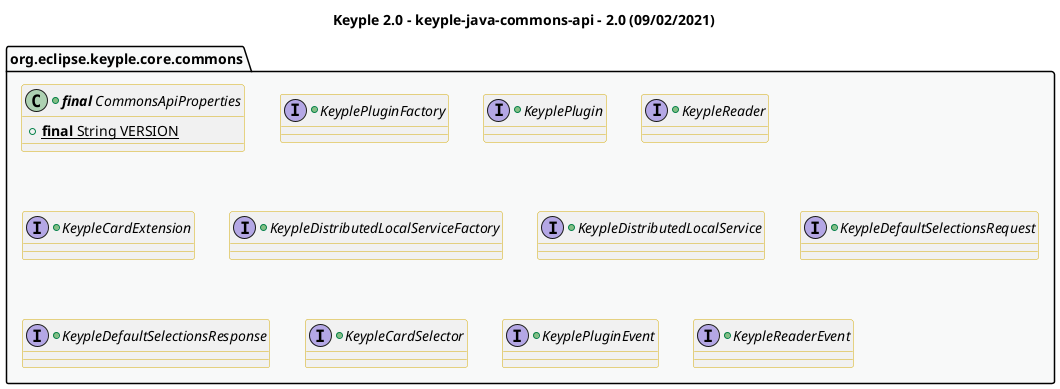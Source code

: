 @startuml
title
    Keyple 2.0 - keyple-java-commons-api - 2.0 (09/02/2021)
end title

' == THEME ==

'Couleurs issues de : https://htmlcolorcodes.com/fr/tableau-de-couleur/tableau-de-couleur-design-plat/
!define C_GREY1 F8F9F9
!define C_GREY2 F2F3F4
!define C_GREY3 E5E7E9
!define C_GREY4 D7DBDD
!define C_GREY5 CACFD2
!define C_GREY6 BDC3C7
!define C_LINK 3498DB
!define C_USE 27AE60

skinparam Shadowing false
skinparam ClassFontStyle italic
skinparam ClassBorderColor #D4AC0D
skinparam stereotypeABorderColor #A9DCDF
skinparam stereotypeIBorderColor #B4A7E5
skinparam stereotypeCBorderColor #ADD1B2
skinparam stereotypeEBorderColor #EB93DF
' Red
skinparam ClassBackgroundColor<<red>> #FDEDEC
skinparam ClassBorderColor<<red>> #E74C3C
hide <<red>> stereotype
' Purple
skinparam ClassBackgroundColor<<purple>> #F4ECF7
skinparam ClassBorderColor<<purple>> #8E44AD
hide <<purple>> stereotype
' blue
skinparam ClassBackgroundColor<<blue>> #EBF5FB
skinparam ClassBorderColor<<blue>> #3498DB
hide <<blue>> stereotype
' Green
skinparam ClassBackgroundColor<<green>> #E9F7EF
skinparam ClassBorderColor<<green>> #27AE60
hide <<green>> stereotype
' Grey
skinparam ClassBackgroundColor<<grey>> #EAECEE
skinparam ClassBorderColor<<grey>> #2C3E50
hide <<grey>> stereotype

' == CONTENT ==


package "org.eclipse.keyple.core.commons" as api {
    +class "**final** CommonsApiProperties" as ApiProperties {
        +{static} **final** String VERSION
    }
    +interface KeyplePluginFactory {
    }
    +interface KeyplePlugin {
    }
    +interface KeypleReader {
    }
    +interface KeypleCardExtension {
    }
    +interface KeypleDistributedLocalServiceFactory {
    }
    +interface KeypleDistributedLocalService {
    }
    +interface KeypleDefaultSelectionsRequest {
    }
    +interface KeypleDefaultSelectionsResponse {
    }
    +interface KeypleCardSelector {
    }
    +interface KeyplePluginEvent {
    }
    +interface KeypleReaderEvent {
    }
}

' Associations


' == LAYOUT ==


' == STYLE ==

package api #C_GREY1 {}

@enduml